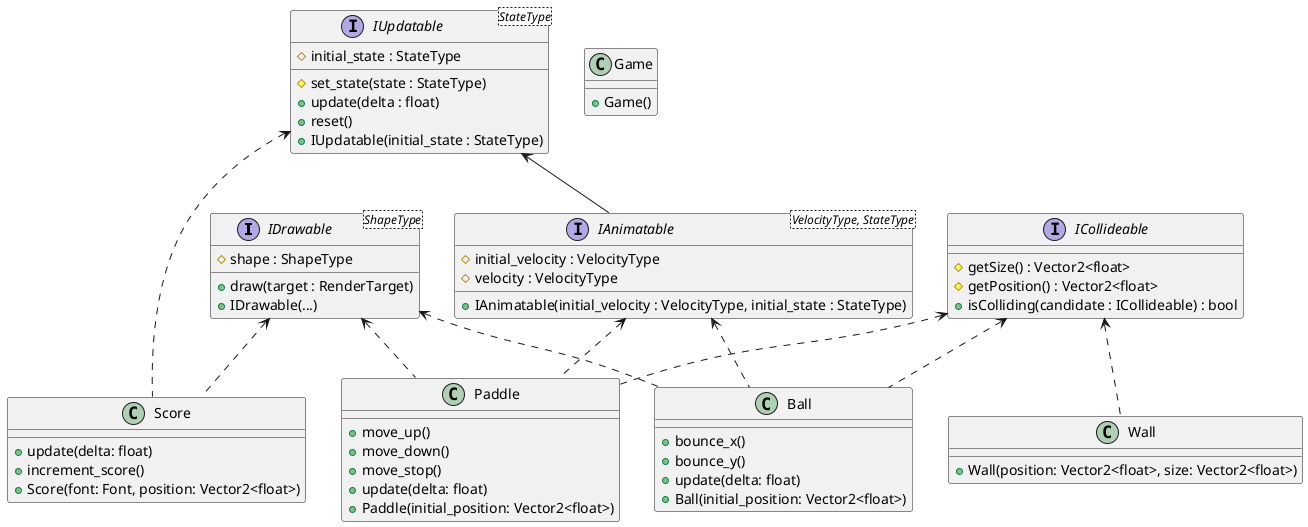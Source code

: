 @startuml

interface IDrawable<ShapeType> {
  #shape : ShapeType
  +draw(target : RenderTarget)
  +IDrawable(...)
}

interface IUpdatable<StateType> {
  #initial_state : StateType
  #set_state(state : StateType)
  +update(delta : float)
  +reset()
  +IUpdatable(initial_state : StateType)
}

interface IAnimatable<VelocityType, StateType> {
  #initial_velocity : VelocityType
  #velocity : VelocityType
  +IAnimatable(initial_velocity : VelocityType, initial_state : StateType)
}

interface ICollideable {
  #getSize() : Vector2<float>
  #getPosition() : Vector2<float>
  +isColliding(candidate : ICollideable) : bool
}

class Wall {
  +Wall(position: Vector2<float>, size: Vector2<float>)
}

class Score {
  +update(delta: float)
  +increment_score()
  +Score(font: Font, position: Vector2<float>)
}

class Paddle {
  +move_up()
  +move_down()
  +move_stop()
  +update(delta: float)
  +Paddle(initial_position: Vector2<float>)
}

class Ball {
  +bounce_x()
  +bounce_y()
  +update(delta: float)
  +Ball(initial_position: Vector2<float>)
}

class Game {
  +Game()
}

IUpdatable <-- IAnimatable

ICollideable <.. Wall

IDrawable <.. Score
IUpdatable <.. Score

IDrawable <.. Paddle
IAnimatable <.. Paddle
ICollideable <.. Paddle

IDrawable <.. Ball
IAnimatable <.. Ball
ICollideable <.. Ball

@enduml
